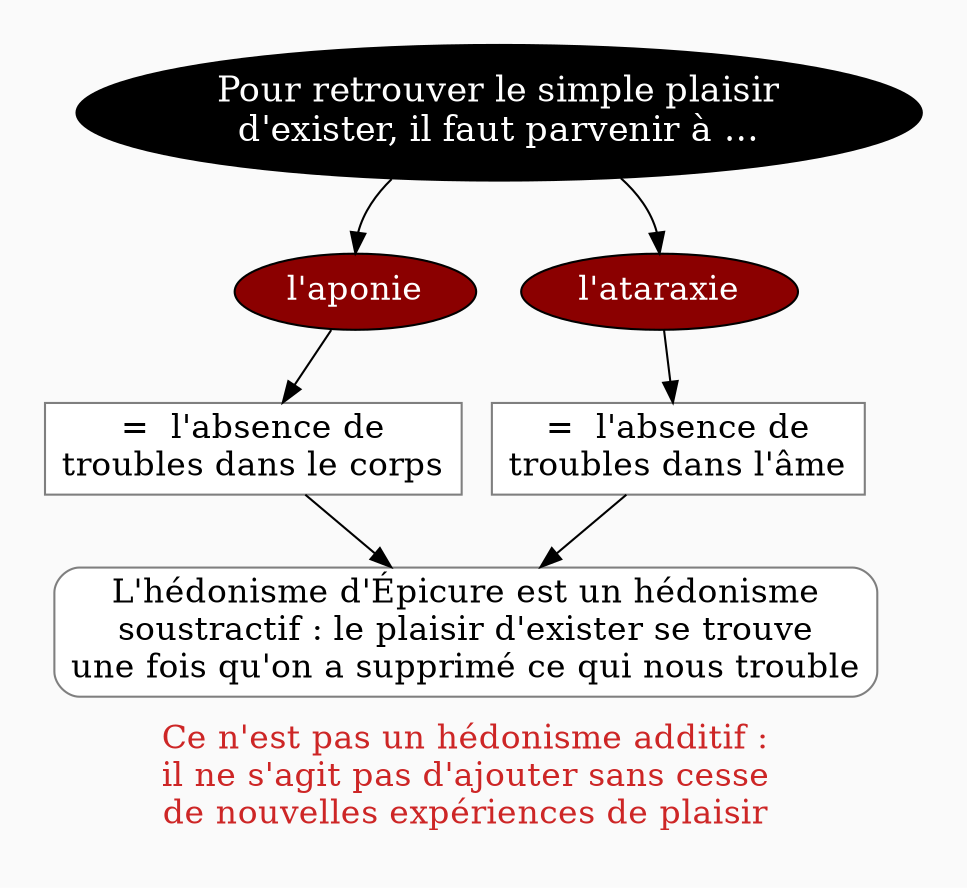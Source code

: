 digraph G {
// Template : diagram
// Usage : cours sur le bonheur et le désir
// Référence : Epicure

//rankdir=LR
splines=true
//splines=curved
bgcolor=grey98
pad=0.3
style=filled
edge[minlen=4]
ranksep=0.1
nodesep=0.2 // valeur à changer ?

// NIVEAU 1
node[style=filled; fillcolor=12 ; fontcolor=white ; fontsize=17]
// a1[label=""]
a1[label="Pour retrouver le simple plaisir
d'exister, il faut parvenir à …"]


// NIVEAU 2
node[style=filled;fillcolor=red4;fontcolor=white; fontsize=16]
// b1[label=""]
a1->{
b1[label="l'aponie"]    
b2[label="l'ataraxie"]
}[headport=n]



// NIVEAU 3 (sans intermédiaire)
node [shape=box; style=filled;fillcolor=white;fontcolor=black;color=grey50]
// c1[label=""]
b1->c1
c1[label="=  l'absence de
troubles dans le corps"]
b2->c2
c2[label="=  l'absence de
troubles dans l'âme"]

// INTERMEDIAIRE AVANT NIVEAU 3
node[style=filled;fillcolor=grey78;shape=oval]
// [arrowhead=none]
// bc1[label=""]

// NIVEAU 3 (avec intermédiaire)
node[style="filled";fillcolor=white;shape=box;color=grey50]
// c1[label=""]

// NIVEAU 4
node[style="filled, rounded";fillcolor=white;shape=box;color=grey50]
// d1[label=""]
{c1;c2}->d1
d1[label="L'hédonisme d'Épicure est un hédonisme
soustractif : le plaisir d'exister se trouve
une fois qu'on a supprimé ce qui nous trouble"]

// ETIQUETTES EN ROUGE
node[shape=plaintext;fontcolor=firebrick3;fillcolor=grey98]
// e1[label=< <B>= Titre</B><BR /><BR />Contenu<BR /> >]
// e1[label=""]
// ->e1[minlen=1;style=invis]
d1->e1[minlen=1;style=invis]
e1[label="Ce n'est pas un hédonisme additif :
il ne s'agit pas d'ajouter sans cesse
de nouvelles expériences de plaisir"]


// Remarques
node[color=blue;shape=box;style=filled;margin=0.07;fontcolor=black;fontsize=13]
edge[color=blue;arrowhead="none";xlabel="";style=dashed]
// r1[label=""]
// {rank=same;->r1}
// {rank=same;r1->[dir=back]}


}

